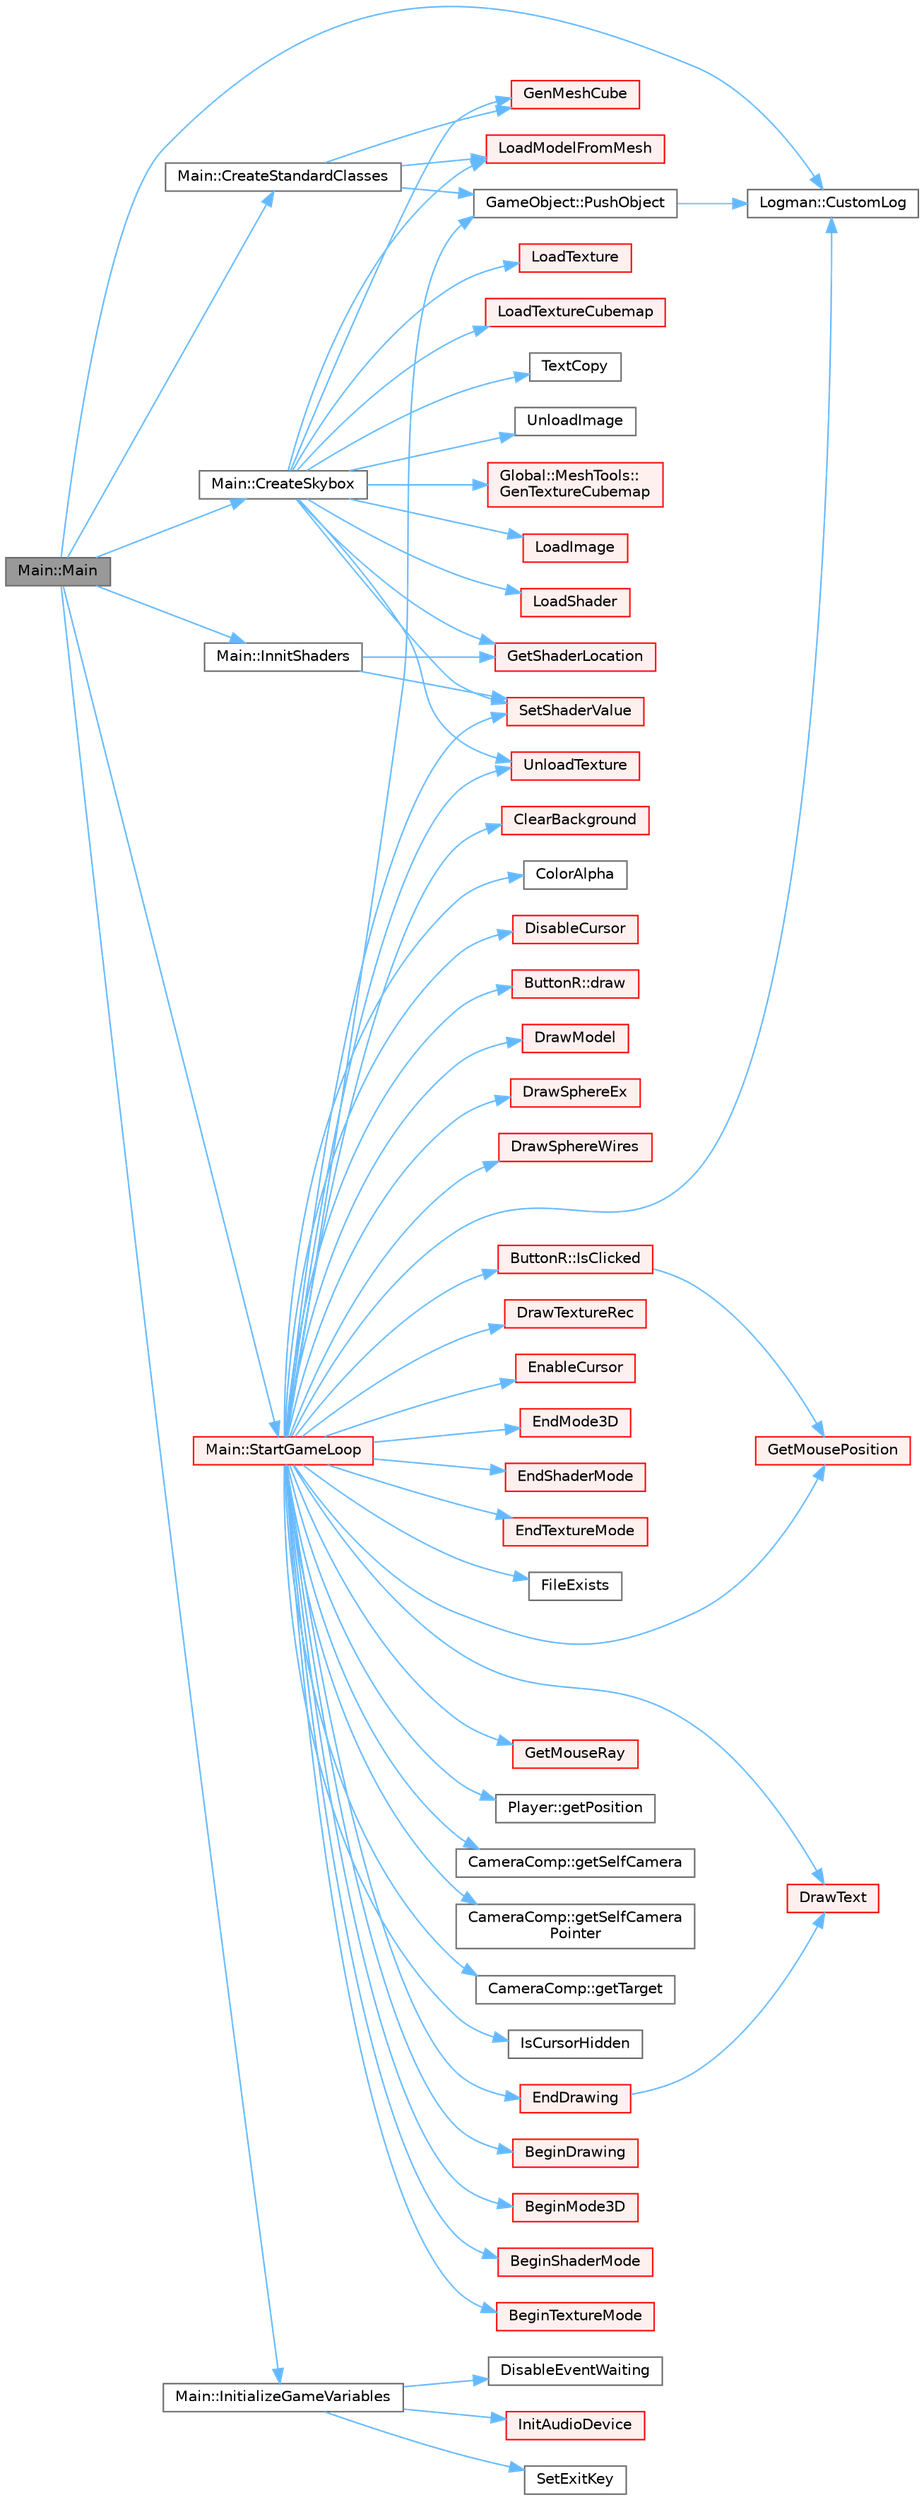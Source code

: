 digraph "Main::Main"
{
 // LATEX_PDF_SIZE
  bgcolor="transparent";
  edge [fontname=Helvetica,fontsize=10,labelfontname=Helvetica,labelfontsize=10];
  node [fontname=Helvetica,fontsize=10,shape=box,height=0.2,width=0.4];
  rankdir="LR";
  Node1 [id="Node000001",label="Main::Main",height=0.2,width=0.4,color="gray40", fillcolor="grey60", style="filled", fontcolor="black",tooltip=" "];
  Node1 -> Node2 [id="edge121_Node000001_Node000002",color="steelblue1",style="solid",tooltip=" "];
  Node2 [id="Node000002",label="Main::CreateSkybox",height=0.2,width=0.4,color="grey40", fillcolor="white", style="filled",URL="$class_main.html#af7e13029157a2c352dd99161bfb70291",tooltip=" "];
  Node2 -> Node3 [id="edge122_Node000002_Node000003",color="steelblue1",style="solid",tooltip=" "];
  Node3 [id="Node000003",label="GenMeshCube",height=0.2,width=0.4,color="red", fillcolor="#FFF0F0", style="filled",URL="$_old_2_classes_2lib_2rmodels_8c.html#aa948230effe1de2c30a5188ebe32d9c1",tooltip=" "];
  Node2 -> Node10 [id="edge123_Node000002_Node000010",color="steelblue1",style="solid",tooltip=" "];
  Node10 [id="Node000010",label="Global::MeshTools::\lGenTextureCubemap",height=0.2,width=0.4,color="red", fillcolor="#FFF0F0", style="filled",URL="$class_global_1_1_mesh_tools.html#abd961f7c3e9be62f8c27ab77518498ae",tooltip=" "];
  Node2 -> Node41 [id="edge124_Node000002_Node000041",color="steelblue1",style="solid",tooltip=" "];
  Node41 [id="Node000041",label="GetShaderLocation",height=0.2,width=0.4,color="red", fillcolor="#FFF0F0", style="filled",URL="$_old_2_classes_2lib_2rcore_8c.html#af830df755e6b29199810cc798e6c76d6",tooltip=" "];
  Node2 -> Node43 [id="edge125_Node000002_Node000043",color="steelblue1",style="solid",tooltip=" "];
  Node43 [id="Node000043",label="LoadImage",height=0.2,width=0.4,color="red", fillcolor="#FFF0F0", style="filled",URL="$_old_2_classes_2lib_2rtextures_8c.html#ab178b17d656b24ba7fe2bd9fe4ece044",tooltip=" "];
  Node2 -> Node53 [id="edge126_Node000002_Node000053",color="steelblue1",style="solid",tooltip=" "];
  Node53 [id="Node000053",label="LoadModelFromMesh",height=0.2,width=0.4,color="red", fillcolor="#FFF0F0", style="filled",URL="$_old_2_classes_2lib_2rmodels_8c.html#a55cfdb656716d71b091aa6502fbf176f",tooltip=" "];
  Node2 -> Node56 [id="edge127_Node000002_Node000056",color="steelblue1",style="solid",tooltip=" "];
  Node56 [id="Node000056",label="LoadShader",height=0.2,width=0.4,color="red", fillcolor="#FFF0F0", style="filled",URL="$_old_2_classes_2lib_2rcore_8c.html#aa2bdd5e8ef0c00c52330fb5f1d40461b",tooltip=" "];
  Node2 -> Node60 [id="edge128_Node000002_Node000060",color="steelblue1",style="solid",tooltip=" "];
  Node60 [id="Node000060",label="LoadTexture",height=0.2,width=0.4,color="red", fillcolor="#FFF0F0", style="filled",URL="$_old_2_classes_2lib_2rtextures_8c.html#a088824ea1b009f6ec002cdba66ea9826",tooltip=" "];
  Node2 -> Node63 [id="edge129_Node000002_Node000063",color="steelblue1",style="solid",tooltip=" "];
  Node63 [id="Node000063",label="LoadTextureCubemap",height=0.2,width=0.4,color="red", fillcolor="#FFF0F0", style="filled",URL="$_old_2_classes_2lib_2rtextures_8c.html#ae18c61729f24ca6d9e7fc7ef2b79144b",tooltip=" "];
  Node2 -> Node67 [id="edge130_Node000002_Node000067",color="steelblue1",style="solid",tooltip=" "];
  Node67 [id="Node000067",label="SetShaderValue",height=0.2,width=0.4,color="red", fillcolor="#FFF0F0", style="filled",URL="$_old_2_classes_2lib_2rcore_8c.html#aba34274ac38be94d1fae858958471921",tooltip=" "];
  Node2 -> Node69 [id="edge131_Node000002_Node000069",color="steelblue1",style="solid",tooltip=" "];
  Node69 [id="Node000069",label="TextCopy",height=0.2,width=0.4,color="grey40", fillcolor="white", style="filled",URL="$_old_2_classes_2lib_2rtext_8c.html#a2744f3dbfac87e50e85dad25eaacc4b0",tooltip=" "];
  Node2 -> Node70 [id="edge132_Node000002_Node000070",color="steelblue1",style="solid",tooltip=" "];
  Node70 [id="Node000070",label="UnloadImage",height=0.2,width=0.4,color="grey40", fillcolor="white", style="filled",URL="$_old_2_classes_2lib_2rtextures_8c.html#a5d8cbdba9e93010d7a4344482fd01d2a",tooltip=" "];
  Node2 -> Node71 [id="edge133_Node000002_Node000071",color="steelblue1",style="solid",tooltip=" "];
  Node71 [id="Node000071",label="UnloadTexture",height=0.2,width=0.4,color="red", fillcolor="#FFF0F0", style="filled",URL="$_old_2_classes_2lib_2rtextures_8c.html#a3cf28ef459e7ddd2d3e37ac067089321",tooltip=" "];
  Node1 -> Node73 [id="edge134_Node000001_Node000073",color="steelblue1",style="solid",tooltip=" "];
  Node73 [id="Node000073",label="Main::CreateStandardClasses",height=0.2,width=0.4,color="grey40", fillcolor="white", style="filled",URL="$class_main.html#a5ae5aa478baba1c1a86adeeede81a790",tooltip=" "];
  Node73 -> Node3 [id="edge135_Node000073_Node000003",color="steelblue1",style="solid",tooltip=" "];
  Node73 -> Node53 [id="edge136_Node000073_Node000053",color="steelblue1",style="solid",tooltip=" "];
  Node73 -> Node74 [id="edge137_Node000073_Node000074",color="steelblue1",style="solid",tooltip=" "];
  Node74 [id="Node000074",label="GameObject::PushObject",height=0.2,width=0.4,color="grey40", fillcolor="white", style="filled",URL="$class_game_object.html#a376889eafa53e15d5a2bc3fc8fa7ce87",tooltip=" "];
  Node74 -> Node75 [id="edge138_Node000074_Node000075",color="steelblue1",style="solid",tooltip=" "];
  Node75 [id="Node000075",label="Logman::CustomLog",height=0.2,width=0.4,color="grey40", fillcolor="white", style="filled",URL="$class_logman.html#a2d9051169431912e6f95d150172590c0",tooltip=" "];
  Node1 -> Node75 [id="edge139_Node000001_Node000075",color="steelblue1",style="solid",tooltip=" "];
  Node1 -> Node76 [id="edge140_Node000001_Node000076",color="steelblue1",style="solid",tooltip=" "];
  Node76 [id="Node000076",label="Main::InitializeGameVariables",height=0.2,width=0.4,color="grey40", fillcolor="white", style="filled",URL="$class_main.html#a21a0c28366962095e970df5887d8245f",tooltip=" "];
  Node76 -> Node77 [id="edge141_Node000076_Node000077",color="steelblue1",style="solid",tooltip=" "];
  Node77 [id="Node000077",label="DisableEventWaiting",height=0.2,width=0.4,color="grey40", fillcolor="white", style="filled",URL="$_old_2_classes_2lib_2rcore_8c.html#ae1b6eac92e7ea09e3060594dc67537a4",tooltip=" "];
  Node76 -> Node78 [id="edge142_Node000076_Node000078",color="steelblue1",style="solid",tooltip=" "];
  Node78 [id="Node000078",label="InitAudioDevice",height=0.2,width=0.4,color="red", fillcolor="#FFF0F0", style="filled",URL="$_classes_2lib_2raudio_8c.html#a1e766d3051655099c78761f122c065d0",tooltip=" "];
  Node76 -> Node90 [id="edge143_Node000076_Node000090",color="steelblue1",style="solid",tooltip=" "];
  Node90 [id="Node000090",label="SetExitKey",height=0.2,width=0.4,color="grey40", fillcolor="white", style="filled",URL="$_old_2_classes_2lib_2rcore_8c.html#abe7886f5ed4708a5b6da0a2271e516cb",tooltip=" "];
  Node1 -> Node91 [id="edge144_Node000001_Node000091",color="steelblue1",style="solid",tooltip=" "];
  Node91 [id="Node000091",label="Main::InnitShaders",height=0.2,width=0.4,color="grey40", fillcolor="white", style="filled",URL="$class_main.html#a272d2ef0273fe4f554acaf156217cc5b",tooltip=" "];
  Node91 -> Node41 [id="edge145_Node000091_Node000041",color="steelblue1",style="solid",tooltip=" "];
  Node91 -> Node67 [id="edge146_Node000091_Node000067",color="steelblue1",style="solid",tooltip=" "];
  Node1 -> Node92 [id="edge147_Node000001_Node000092",color="steelblue1",style="solid",tooltip=" "];
  Node92 [id="Node000092",label="Main::StartGameLoop",height=0.2,width=0.4,color="red", fillcolor="#FFF0F0", style="filled",URL="$class_main.html#ae41f68a79f75d932839c81505b01b365",tooltip=" "];
  Node92 -> Node93 [id="edge148_Node000092_Node000093",color="steelblue1",style="solid",tooltip=" "];
  Node93 [id="Node000093",label="BeginDrawing",height=0.2,width=0.4,color="red", fillcolor="#FFF0F0", style="filled",URL="$_old_2_classes_2lib_2rcore_8c.html#a3180527a8d5d4007d7825bcd3649f5e1",tooltip=" "];
  Node92 -> Node97 [id="edge149_Node000092_Node000097",color="steelblue1",style="solid",tooltip=" "];
  Node97 [id="Node000097",label="BeginMode3D",height=0.2,width=0.4,color="red", fillcolor="#FFF0F0", style="filled",URL="$_old_2_classes_2lib_2rcore_8c.html#ac0458f5823cbb3e253d012f4386df71e",tooltip=" "];
  Node92 -> Node116 [id="edge150_Node000092_Node000116",color="steelblue1",style="solid",tooltip=" "];
  Node116 [id="Node000116",label="BeginShaderMode",height=0.2,width=0.4,color="red", fillcolor="#FFF0F0", style="filled",URL="$_old_2_classes_2lib_2rcore_8c.html#a4e344e4afbaee0336b72ae266a507c8a",tooltip=" "];
  Node92 -> Node118 [id="edge151_Node000092_Node000118",color="steelblue1",style="solid",tooltip=" "];
  Node118 [id="Node000118",label="BeginTextureMode",height=0.2,width=0.4,color="red", fillcolor="#FFF0F0", style="filled",URL="$_old_2_classes_2lib_2rcore_8c.html#a23663ee6017fd17889536c1d6056ef70",tooltip=" "];
  Node92 -> Node120 [id="edge152_Node000092_Node000120",color="steelblue1",style="solid",tooltip=" "];
  Node120 [id="Node000120",label="ClearBackground",height=0.2,width=0.4,color="red", fillcolor="#FFF0F0", style="filled",URL="$_old_2_classes_2lib_2rcore_8c.html#aa387874e93a8677e850379e9895756c2",tooltip=" "];
  Node92 -> Node122 [id="edge153_Node000092_Node000122",color="steelblue1",style="solid",tooltip=" "];
  Node122 [id="Node000122",label="ColorAlpha",height=0.2,width=0.4,color="grey40", fillcolor="white", style="filled",URL="$_old_2_classes_2lib_2rtextures_8c.html#a02650e677a3a8724b10821f7fbf613ce",tooltip=" "];
  Node92 -> Node75 [id="edge154_Node000092_Node000075",color="steelblue1",style="solid",tooltip=" "];
  Node92 -> Node123 [id="edge155_Node000092_Node000123",color="steelblue1",style="solid",tooltip=" "];
  Node123 [id="Node000123",label="DisableCursor",height=0.2,width=0.4,color="red", fillcolor="#FFF0F0", style="filled",URL="$_old_2_classes_2lib_2rcore_8c.html#aebd7334a92750899cab934a53dbf1fe2",tooltip=" "];
  Node92 -> Node141 [id="edge156_Node000092_Node000141",color="steelblue1",style="solid",tooltip=" "];
  Node141 [id="Node000141",label="ButtonR::draw",height=0.2,width=0.4,color="red", fillcolor="#FFF0F0", style="filled",URL="$class_button_r.html#ad36c81f6d7ea469f1c4849105089aaf5",tooltip=" "];
  Node92 -> Node167 [id="edge157_Node000092_Node000167",color="steelblue1",style="solid",tooltip=" "];
  Node167 [id="Node000167",label="DrawModel",height=0.2,width=0.4,color="red", fillcolor="#FFF0F0", style="filled",URL="$_old_2_classes_2lib_2rmodels_8c.html#aff56ce663ea66788261c4954eb3c9583",tooltip=" "];
  Node92 -> Node169 [id="edge158_Node000092_Node000169",color="steelblue1",style="solid",tooltip=" "];
  Node169 [id="Node000169",label="DrawSphereEx",height=0.2,width=0.4,color="red", fillcolor="#FFF0F0", style="filled",URL="$_old_2_classes_2lib_2rmodels_8c.html#abe00f7a23cc63e7664a82450e9a5abf1",tooltip=" "];
  Node92 -> Node173 [id="edge159_Node000092_Node000173",color="steelblue1",style="solid",tooltip=" "];
  Node173 [id="Node000173",label="DrawSphereWires",height=0.2,width=0.4,color="red", fillcolor="#FFF0F0", style="filled",URL="$_old_2_classes_2lib_2rmodels_8c.html#ad5e5b18acdb515aa462423ce77530e70",tooltip=" "];
  Node92 -> Node174 [id="edge160_Node000092_Node000174",color="steelblue1",style="solid",tooltip=" "];
  Node174 [id="Node000174",label="DrawText",height=0.2,width=0.4,color="red", fillcolor="#FFF0F0", style="filled",URL="$_old_2_classes_2lib_2rtext_8c.html#ab75e0f9fe436edf4a3aa5abed4df28ca",tooltip=" "];
  Node92 -> Node177 [id="edge161_Node000092_Node000177",color="steelblue1",style="solid",tooltip=" "];
  Node177 [id="Node000177",label="DrawTextureRec",height=0.2,width=0.4,color="red", fillcolor="#FFF0F0", style="filled",URL="$_old_2_classes_2lib_2rtextures_8c.html#a1b0f427106e6173e01d90e625ebb33aa",tooltip=" "];
  Node92 -> Node179 [id="edge162_Node000092_Node000179",color="steelblue1",style="solid",tooltip=" "];
  Node179 [id="Node000179",label="EnableCursor",height=0.2,width=0.4,color="red", fillcolor="#FFF0F0", style="filled",URL="$_old_2_classes_2lib_2rcore_8c.html#a505bbd127bf96dc4d463d783784185e4",tooltip=" "];
  Node92 -> Node180 [id="edge163_Node000092_Node000180",color="steelblue1",style="solid",tooltip=" "];
  Node180 [id="Node000180",label="EndDrawing",height=0.2,width=0.4,color="red", fillcolor="#FFF0F0", style="filled",URL="$_old_2_classes_2lib_2rcore_8c.html#a40e32d82cfb49ed563c0a93285537b58",tooltip=" "];
  Node180 -> Node174 [id="edge164_Node000180_Node000174",color="steelblue1",style="solid",tooltip=" "];
  Node92 -> Node202 [id="edge165_Node000092_Node000202",color="steelblue1",style="solid",tooltip=" "];
  Node202 [id="Node000202",label="EndMode3D",height=0.2,width=0.4,color="red", fillcolor="#FFF0F0", style="filled",URL="$_old_2_classes_2lib_2rcore_8c.html#abe148e06aaf22817ddc6d7525718a582",tooltip=" "];
  Node92 -> Node204 [id="edge166_Node000092_Node000204",color="steelblue1",style="solid",tooltip=" "];
  Node204 [id="Node000204",label="EndShaderMode",height=0.2,width=0.4,color="red", fillcolor="#FFF0F0", style="filled",URL="$_old_2_classes_2lib_2rcore_8c.html#aede028cb2f1bfe3d32c9436182ca9609",tooltip=" "];
  Node92 -> Node207 [id="edge167_Node000092_Node000207",color="steelblue1",style="solid",tooltip=" "];
  Node207 [id="Node000207",label="EndTextureMode",height=0.2,width=0.4,color="red", fillcolor="#FFF0F0", style="filled",URL="$_old_2_classes_2lib_2rcore_8c.html#a7e8e47afda3c3da08d6b866da18cd162",tooltip=" "];
  Node92 -> Node211 [id="edge168_Node000092_Node000211",color="steelblue1",style="solid",tooltip=" "];
  Node211 [id="Node000211",label="FileExists",height=0.2,width=0.4,color="grey40", fillcolor="white", style="filled",URL="$_old_2_classes_2lib_2rcore_8c.html#a990b64b5cc5ec1ba733a834916f4c0a7",tooltip=" "];
  Node92 -> Node164 [id="edge169_Node000092_Node000164",color="steelblue1",style="solid",tooltip=" "];
  Node164 [id="Node000164",label="GetMousePosition",height=0.2,width=0.4,color="red", fillcolor="#FFF0F0", style="filled",URL="$_old_2_classes_2lib_2rcore_8c.html#ad68cd0b57c5d21a49dc8b3fa790b2bec",tooltip=" "];
  Node92 -> Node212 [id="edge170_Node000092_Node000212",color="steelblue1",style="solid",tooltip=" "];
  Node212 [id="Node000212",label="GetMouseRay",height=0.2,width=0.4,color="red", fillcolor="#FFF0F0", style="filled",URL="$_old_2_classes_2lib_2rcore_8c.html#adebca695e64d03e8b0df5f89148f438b",tooltip=" "];
  Node92 -> Node215 [id="edge171_Node000092_Node000215",color="steelblue1",style="solid",tooltip=" "];
  Node215 [id="Node000215",label="Player::getPosition",height=0.2,width=0.4,color="grey40", fillcolor="white", style="filled",URL="$class_player.html#a30901f2e93fdbf94461998a54a2d98bd",tooltip=" "];
  Node92 -> Node216 [id="edge172_Node000092_Node000216",color="steelblue1",style="solid",tooltip=" "];
  Node216 [id="Node000216",label="CameraComp::getSelfCamera",height=0.2,width=0.4,color="grey40", fillcolor="white", style="filled",URL="$class_camera_comp.html#a2671cc3cfd8b77fdd4af9e51a86c1257",tooltip=" "];
  Node92 -> Node217 [id="edge173_Node000092_Node000217",color="steelblue1",style="solid",tooltip=" "];
  Node217 [id="Node000217",label="CameraComp::getSelfCamera\lPointer",height=0.2,width=0.4,color="grey40", fillcolor="white", style="filled",URL="$class_camera_comp.html#ab7485063457e9d8975e900e83179a8eb",tooltip=" "];
  Node92 -> Node218 [id="edge174_Node000092_Node000218",color="steelblue1",style="solid",tooltip=" "];
  Node218 [id="Node000218",label="CameraComp::getTarget",height=0.2,width=0.4,color="grey40", fillcolor="white", style="filled",URL="$class_camera_comp.html#a4a02ea38958a712e526ff1ef074160cf",tooltip=" "];
  Node92 -> Node219 [id="edge175_Node000092_Node000219",color="steelblue1",style="solid",tooltip=" "];
  Node219 [id="Node000219",label="ButtonR::IsClicked",height=0.2,width=0.4,color="red", fillcolor="#FFF0F0", style="filled",URL="$class_button_r.html#a174ba59ff6936e5ae261fd27d6dd8ca5",tooltip=" "];
  Node219 -> Node164 [id="edge176_Node000219_Node000164",color="steelblue1",style="solid",tooltip=" "];
  Node92 -> Node223 [id="edge177_Node000092_Node000223",color="steelblue1",style="solid",tooltip=" "];
  Node223 [id="Node000223",label="IsCursorHidden",height=0.2,width=0.4,color="grey40", fillcolor="white", style="filled",URL="$_old_2_classes_2lib_2rcore_8c.html#a493e5a29b70e2bd52582cf86136627df",tooltip=" "];
  Node92 -> Node74 [id="edge178_Node000092_Node000074",color="steelblue1",style="solid",tooltip=" "];
  Node92 -> Node67 [id="edge179_Node000092_Node000067",color="steelblue1",style="solid",tooltip=" "];
  Node92 -> Node71 [id="edge180_Node000092_Node000071",color="steelblue1",style="solid",tooltip=" "];
}
